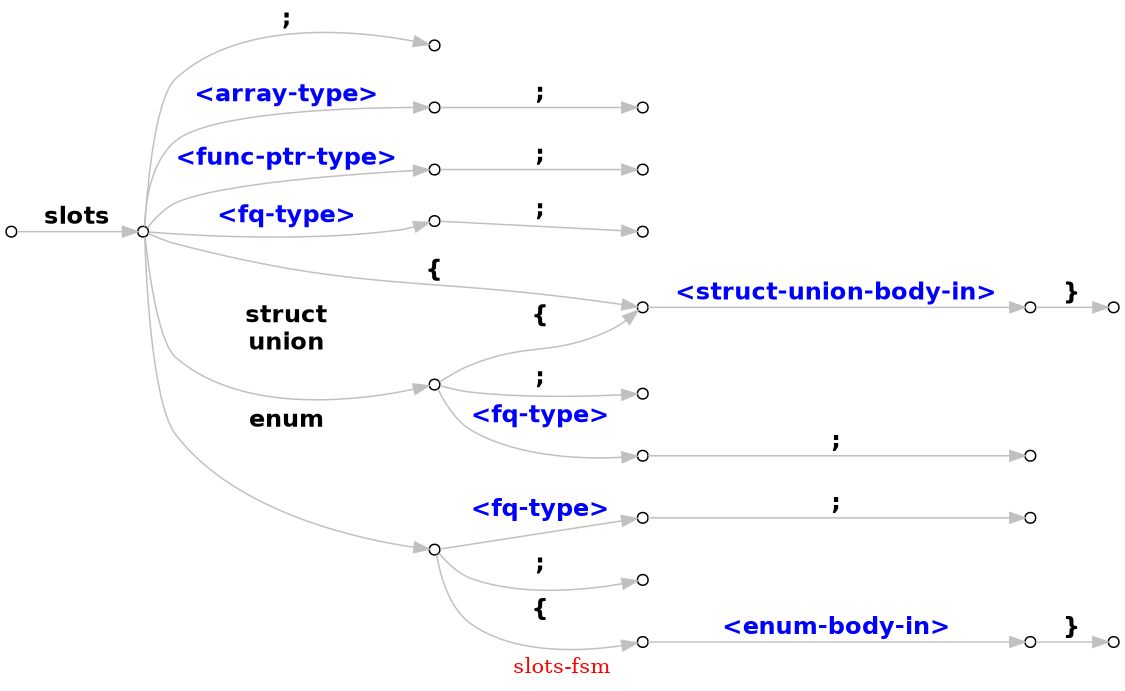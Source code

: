 // -*- mode: c++ -*-

// slots <array-type>    ;        =>  typealias   slots-t = <array-type>    ;
// slots <func-ptr-type> ;        =>  typealias   slots-t = <func-ptr-type> ;

// slots         <>      ;        =>  typealias   slots-t =         <>      ;
// slots struct  <>      ;        =>  typealias   slots-t = struct  <>      ;
// slots union   <>      ;        =>  typealias   slots-t = union   <>      ;
// slots enum    <>      ;        =>  typealias   slots-t = enum    <>      ;

// slots                 ;        =>  struct      slots-t                   ;
// slots                 { ... }  =>  struct      slots-t                   { ... }

// slots struct          ;        =>  struct      slots-t                   ;
// slots struct          { ... }  =>  struct      slots-t                   { ... }

// slots union           ;        =>  union       slots-t                   ;
// slots union           { ... }  =>  union       slots-t                   { ... }

// slots enum            ;        =>  enum struct slots-t                   ;
// slots enum            { ... }  =>  enum struct slots-t                   { ... }

digraph "slots-fsm" {
  graph [ rankdir = LR, label = "\G", fontcolor = red ];
  //graph [ page = "8.5,11" ];
  graph [ size = "7.5,10" ];
  edge [ fontsize = 16, fontname = "helvetica-bold", color = grey ];
  node [ shape = circle, fontsize = 12, width = 0.3, fixedsize = true ];
  node [ label = "", width = 0.1 ];

  000 -> 010 [ label = "slots" ];

  010 -> 015 [ label = ";" ];
  010 -> 141 [ label = "<array-type>", fontcolor = blue ];
  010 -> 142 [ label = "<func-ptr-type>", fontcolor = blue ];
  010 -> 140 [ label = "<fq-type>", fontcolor = blue ];
  140 -> 145 [ label = ";" ];
  141 -> 146 [ label = ";" ];
  142 -> 147 [ label = ";" ];

  010 -> 100 [ label = "struct\nunion" ];
  010 -> 110 [ label = "{" ];
  100 -> 110 [ label = "{" ];
  100 -> 105 [ label = ";" ];
  100 -> 150 [ label = "<fq-type>", fontcolor = blue ];
  150 -> 160 [ label = ";" ];
  110 -> 120 [ label = "<struct-union-body-in>", fontcolor = blue ];
  120 -> 130 [ label = "}" ];

  010 -> 030 [ label = "enum" ];
  030 -> 170 [ label = "<fq-type>", fontcolor = blue ];
  170 -> 180 [ label = ";" ];
  030 -> 035 [ label = ";" ];
  030 -> 060 [ label = "{" ];
  060 -> 070 [ label = "<enum-body-in>", fontcolor = blue ];
  070 -> 080 [ label = "}" ];
}
